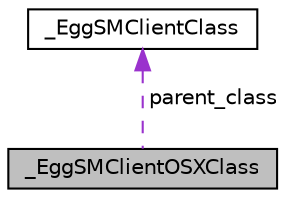 digraph "_EggSMClientOSXClass"
{
  edge [fontname="Helvetica",fontsize="10",labelfontname="Helvetica",labelfontsize="10"];
  node [fontname="Helvetica",fontsize="10",shape=record];
  Node1 [label="_EggSMClientOSXClass",height=0.2,width=0.4,color="black", fillcolor="grey75", style="filled" fontcolor="black"];
  Node2 -> Node1 [dir="back",color="darkorchid3",fontsize="10",style="dashed",label=" parent_class" ,fontname="Helvetica"];
  Node2 [label="_EggSMClientClass",height=0.2,width=0.4,color="black", fillcolor="white", style="filled",URL="$d8/de1/struct__EggSMClientClass.html"];
}
